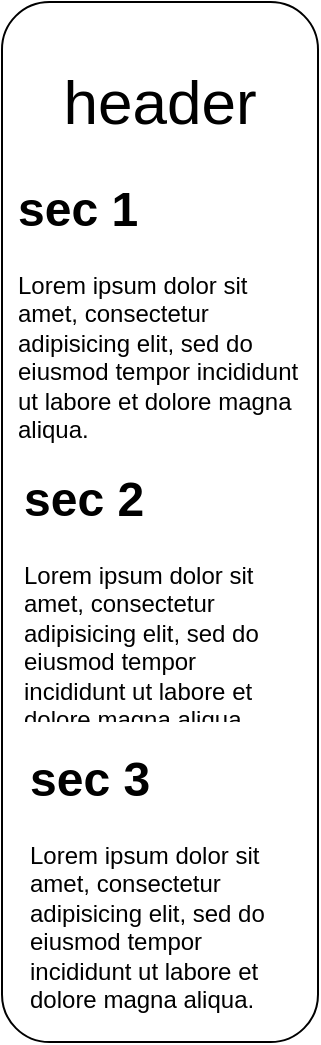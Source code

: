 <mxGraphModel dx="747" dy="895" grid="1" gridSize="10" guides="1" tooltips="1" connect="1" arrows="1" fold="1" page="1" pageScale="1" pageWidth="850" pageHeight="1100" background="#ffffff"><root><mxCell id="0"/><mxCell id="1" parent="0"/><mxCell id="2" value="" style="group;" parent="1" vertex="1" connectable="0"><mxGeometry x="143" y="136" width="158" height="520" as="geometry"/></mxCell><mxCell id="3" value="" style="group;" parent="2" vertex="1" connectable="0"><mxGeometry width="158" height="520" as="geometry"/></mxCell><mxCell id="4" value="" style="rounded=1;whiteSpace=wrap;html=1;" parent="3" vertex="1"><mxGeometry width="158" height="520" as="geometry"/></mxCell><mxCell id="5" value="&lt;h1&gt;sec 1&lt;/h1&gt;&lt;p&gt;Lorem ipsum dolor sit amet, consectetur adipisicing elit, sed do eiusmod tempor incididunt ut labore et dolore magna aliqua.&lt;/p&gt;" style="text;html=1;strokeColor=none;fillColor=none;spacing=5;spacingTop=-20;whiteSpace=wrap;overflow=hidden;rounded=0;" parent="3" vertex="1"><mxGeometry x="3" y="84" width="155" height="145" as="geometry"/></mxCell><mxCell id="6" value="&lt;h1&gt;sec 2&lt;/h1&gt;&lt;p&gt;Lorem ipsum dolor sit amet, consectetur adipisicing elit, sed do eiusmod tempor incididunt ut labore et dolore magna aliqua.&lt;/p&gt;" style="text;html=1;strokeColor=none;fillColor=none;spacing=5;spacingTop=-20;whiteSpace=wrap;overflow=hidden;rounded=0;" parent="3" vertex="1"><mxGeometry x="5.875" y="228.655" width="138.25" height="130.897" as="geometry"/></mxCell><mxCell id="7" value="&lt;h1&gt;sec 3&lt;/h1&gt;&lt;p&gt;Lorem ipsum dolor sit amet, consectetur adipisicing elit, sed do eiusmod tempor incididunt ut labore et dolore magna aliqua.&lt;/p&gt;" style="text;html=1;strokeColor=none;fillColor=none;spacing=5;spacingTop=-20;whiteSpace=wrap;overflow=hidden;rounded=0;" parent="3" vertex="1"><mxGeometry x="8.778" y="369.476" width="140.444" height="139.135" as="geometry"/></mxCell><mxCell id="8" value="&lt;font style=&quot;font-size: 31px&quot;&gt;header&lt;/font&gt;" style="text;html=1;strokeColor=none;fillColor=none;align=center;verticalAlign=middle;whiteSpace=wrap;rounded=0;" parent="3" vertex="1"><mxGeometry x="5.852" y="23.897" width="146.296" height="52" as="geometry"/></mxCell></root></mxGraphModel>